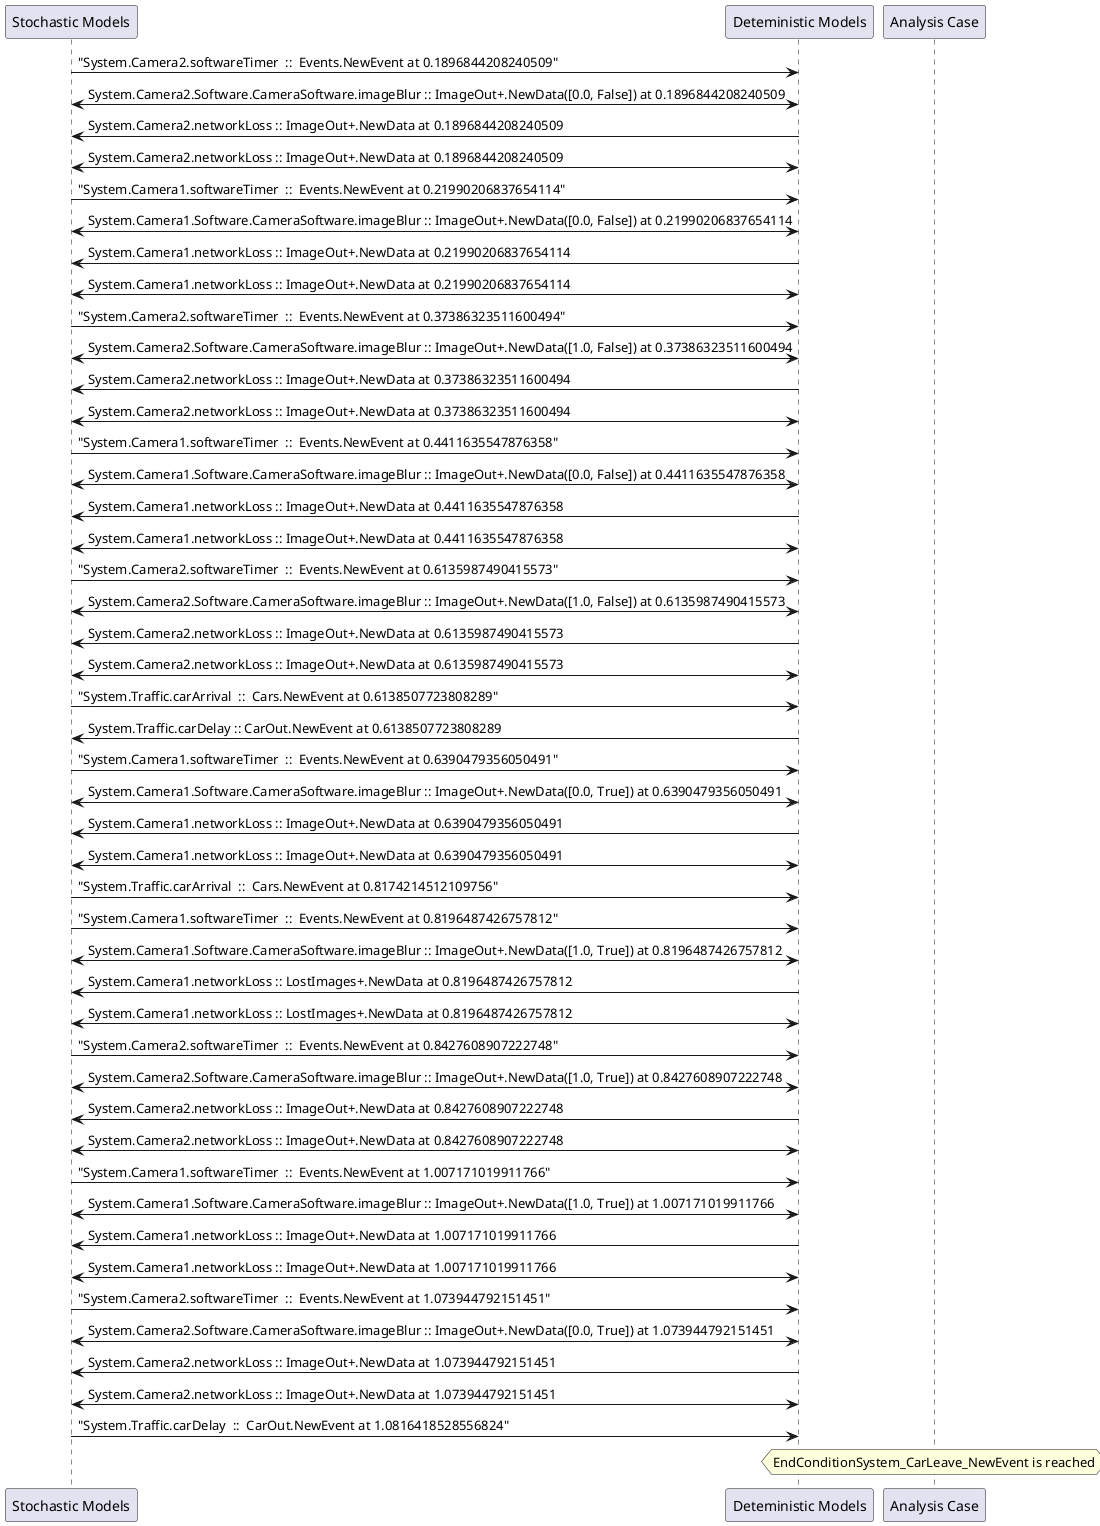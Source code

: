 
	@startuml
	participant "Stochastic Models" as stochmodel
	participant "Deteministic Models" as detmodel
	participant "Analysis Case" as analysis
	{5258_stop} stochmodel -> detmodel : "System.Camera2.softwareTimer  ::  Events.NewEvent at 0.1896844208240509"
detmodel <-> stochmodel : System.Camera2.Software.CameraSoftware.imageBlur :: ImageOut+.NewData([0.0, False]) at 0.1896844208240509
detmodel -> stochmodel : System.Camera2.networkLoss :: ImageOut+.NewData at 0.1896844208240509
detmodel <-> stochmodel : System.Camera2.networkLoss :: ImageOut+.NewData at 0.1896844208240509
{5243_stop} stochmodel -> detmodel : "System.Camera1.softwareTimer  ::  Events.NewEvent at 0.21990206837654114"
detmodel <-> stochmodel : System.Camera1.Software.CameraSoftware.imageBlur :: ImageOut+.NewData([0.0, False]) at 0.21990206837654114
detmodel -> stochmodel : System.Camera1.networkLoss :: ImageOut+.NewData at 0.21990206837654114
detmodel <-> stochmodel : System.Camera1.networkLoss :: ImageOut+.NewData at 0.21990206837654114
{5259_stop} stochmodel -> detmodel : "System.Camera2.softwareTimer  ::  Events.NewEvent at 0.37386323511600494"
detmodel <-> stochmodel : System.Camera2.Software.CameraSoftware.imageBlur :: ImageOut+.NewData([1.0, False]) at 0.37386323511600494
detmodel -> stochmodel : System.Camera2.networkLoss :: ImageOut+.NewData at 0.37386323511600494
detmodel <-> stochmodel : System.Camera2.networkLoss :: ImageOut+.NewData at 0.37386323511600494
{5244_stop} stochmodel -> detmodel : "System.Camera1.softwareTimer  ::  Events.NewEvent at 0.4411635547876358"
detmodel <-> stochmodel : System.Camera1.Software.CameraSoftware.imageBlur :: ImageOut+.NewData([0.0, False]) at 0.4411635547876358
detmodel -> stochmodel : System.Camera1.networkLoss :: ImageOut+.NewData at 0.4411635547876358
detmodel <-> stochmodel : System.Camera1.networkLoss :: ImageOut+.NewData at 0.4411635547876358
{5260_stop} stochmodel -> detmodel : "System.Camera2.softwareTimer  ::  Events.NewEvent at 0.6135987490415573"
detmodel <-> stochmodel : System.Camera2.Software.CameraSoftware.imageBlur :: ImageOut+.NewData([1.0, False]) at 0.6135987490415573
detmodel -> stochmodel : System.Camera2.networkLoss :: ImageOut+.NewData at 0.6135987490415573
detmodel <-> stochmodel : System.Camera2.networkLoss :: ImageOut+.NewData at 0.6135987490415573
{5273_stop} stochmodel -> detmodel : "System.Traffic.carArrival  ::  Cars.NewEvent at 0.6138507723808289"
{5284_start} detmodel -> stochmodel : System.Traffic.carDelay :: CarOut.NewEvent at 0.6138507723808289
{5245_stop} stochmodel -> detmodel : "System.Camera1.softwareTimer  ::  Events.NewEvent at 0.6390479356050491"
detmodel <-> stochmodel : System.Camera1.Software.CameraSoftware.imageBlur :: ImageOut+.NewData([0.0, True]) at 0.6390479356050491
detmodel -> stochmodel : System.Camera1.networkLoss :: ImageOut+.NewData at 0.6390479356050491
detmodel <-> stochmodel : System.Camera1.networkLoss :: ImageOut+.NewData at 0.6390479356050491
{5274_stop} stochmodel -> detmodel : "System.Traffic.carArrival  ::  Cars.NewEvent at 0.8174214512109756"
{5246_stop} stochmodel -> detmodel : "System.Camera1.softwareTimer  ::  Events.NewEvent at 0.8196487426757812"
detmodel <-> stochmodel : System.Camera1.Software.CameraSoftware.imageBlur :: ImageOut+.NewData([1.0, True]) at 0.8196487426757812
detmodel -> stochmodel : System.Camera1.networkLoss :: LostImages+.NewData at 0.8196487426757812
detmodel <-> stochmodel : System.Camera1.networkLoss :: LostImages+.NewData at 0.8196487426757812
{5261_stop} stochmodel -> detmodel : "System.Camera2.softwareTimer  ::  Events.NewEvent at 0.8427608907222748"
detmodel <-> stochmodel : System.Camera2.Software.CameraSoftware.imageBlur :: ImageOut+.NewData([1.0, True]) at 0.8427608907222748
detmodel -> stochmodel : System.Camera2.networkLoss :: ImageOut+.NewData at 0.8427608907222748
detmodel <-> stochmodel : System.Camera2.networkLoss :: ImageOut+.NewData at 0.8427608907222748
{5247_stop} stochmodel -> detmodel : "System.Camera1.softwareTimer  ::  Events.NewEvent at 1.007171019911766"
detmodel <-> stochmodel : System.Camera1.Software.CameraSoftware.imageBlur :: ImageOut+.NewData([1.0, True]) at 1.007171019911766
detmodel -> stochmodel : System.Camera1.networkLoss :: ImageOut+.NewData at 1.007171019911766
detmodel <-> stochmodel : System.Camera1.networkLoss :: ImageOut+.NewData at 1.007171019911766
{5262_stop} stochmodel -> detmodel : "System.Camera2.softwareTimer  ::  Events.NewEvent at 1.073944792151451"
detmodel <-> stochmodel : System.Camera2.Software.CameraSoftware.imageBlur :: ImageOut+.NewData([0.0, True]) at 1.073944792151451
detmodel -> stochmodel : System.Camera2.networkLoss :: ImageOut+.NewData at 1.073944792151451
detmodel <-> stochmodel : System.Camera2.networkLoss :: ImageOut+.NewData at 1.073944792151451
{5284_stop} stochmodel -> detmodel : "System.Traffic.carDelay  ::  CarOut.NewEvent at 1.0816418528556824"
{5284_start} <-> {5284_stop} : delay
hnote over analysis 
EndConditionSystem_CarLeave_NewEvent is reached
endnote
@enduml